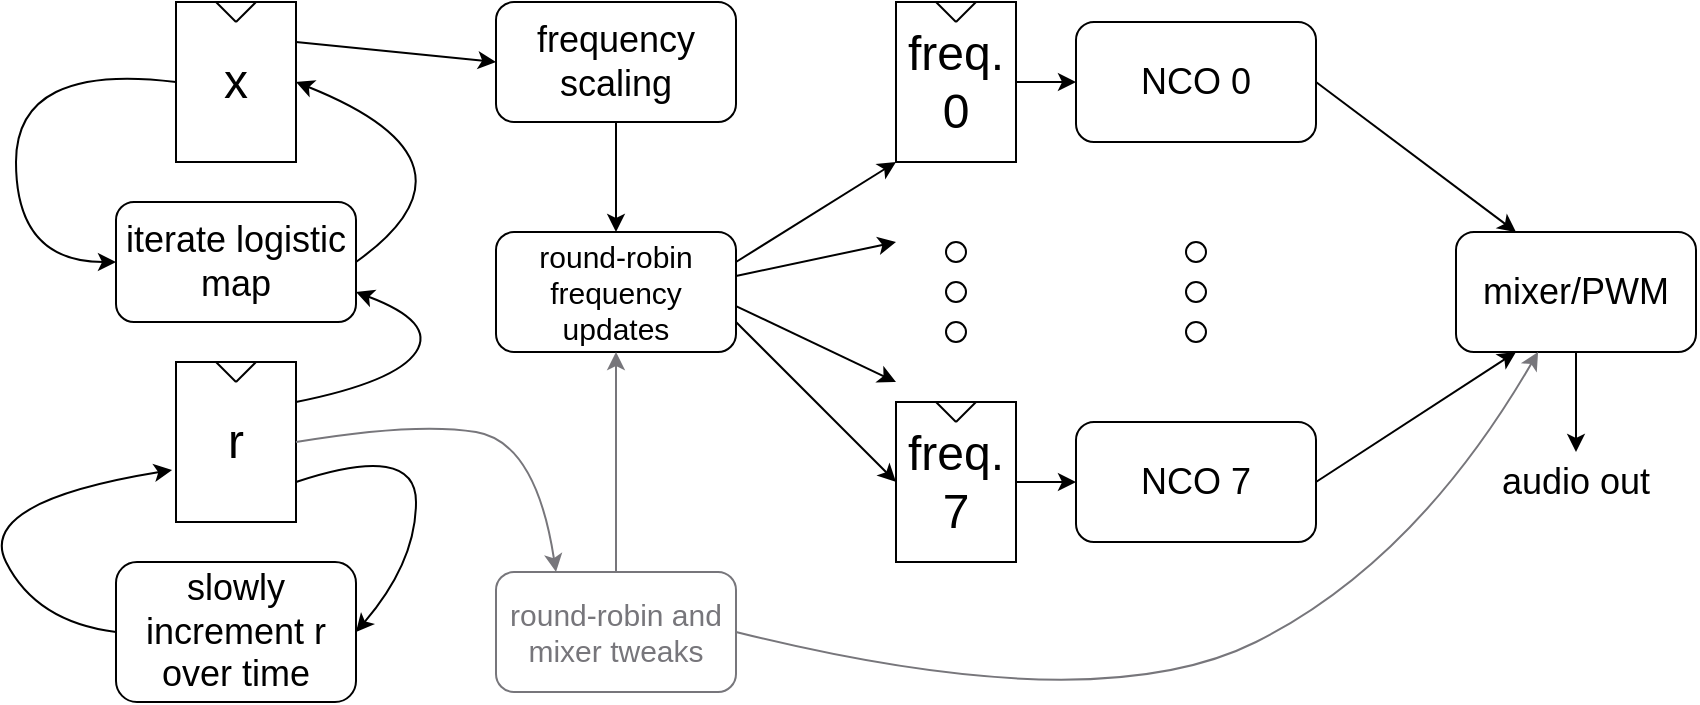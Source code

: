 <mxfile version="24.7.6" pages="2">
  <diagram name="logistic_snd" id="JSCfo-LUoTpOqFQj4H-N">
    <mxGraphModel dx="861" dy="711" grid="1" gridSize="10" guides="1" tooltips="1" connect="1" arrows="1" fold="1" page="1" pageScale="1" pageWidth="910" pageHeight="400" math="0" shadow="0">
      <root>
        <mxCell id="0" />
        <mxCell id="1" parent="0" />
        <mxCell id="KSBxS-FBJ2kIle_naOMi-13" value="" style="group" parent="1" vertex="1" connectable="0">
          <mxGeometry x="120" y="200" width="60" height="80" as="geometry" />
        </mxCell>
        <mxCell id="KSBxS-FBJ2kIle_naOMi-7" value="&lt;font style=&quot;font-size: 24px;&quot;&gt;r&lt;/font&gt;" style="rounded=0;whiteSpace=wrap;html=1;fillColor=none;" parent="KSBxS-FBJ2kIle_naOMi-13" vertex="1">
          <mxGeometry width="60" height="80" as="geometry" />
        </mxCell>
        <mxCell id="KSBxS-FBJ2kIle_naOMi-8" value="" style="endArrow=none;html=1;rounded=0;" parent="KSBxS-FBJ2kIle_naOMi-13" edge="1">
          <mxGeometry width="50" height="50" relative="1" as="geometry">
            <mxPoint x="30" y="10" as="sourcePoint" />
            <mxPoint x="40" as="targetPoint" />
          </mxGeometry>
        </mxCell>
        <mxCell id="KSBxS-FBJ2kIle_naOMi-9" value="" style="endArrow=none;html=1;rounded=0;" parent="KSBxS-FBJ2kIle_naOMi-13" edge="1">
          <mxGeometry width="50" height="50" relative="1" as="geometry">
            <mxPoint x="30" y="10" as="sourcePoint" />
            <mxPoint x="20" as="targetPoint" />
          </mxGeometry>
        </mxCell>
        <mxCell id="KSBxS-FBJ2kIle_naOMi-14" value="" style="group" parent="1" vertex="1" connectable="0">
          <mxGeometry x="120" y="20" width="60" height="80" as="geometry" />
        </mxCell>
        <mxCell id="KSBxS-FBJ2kIle_naOMi-4" value="&lt;font style=&quot;font-size: 24px;&quot;&gt;x&lt;/font&gt;" style="rounded=0;whiteSpace=wrap;html=1;fillColor=none;" parent="KSBxS-FBJ2kIle_naOMi-14" vertex="1">
          <mxGeometry width="60" height="80" as="geometry" />
        </mxCell>
        <mxCell id="KSBxS-FBJ2kIle_naOMi-5" value="" style="endArrow=none;html=1;rounded=0;" parent="KSBxS-FBJ2kIle_naOMi-14" edge="1">
          <mxGeometry width="50" height="50" relative="1" as="geometry">
            <mxPoint x="30" y="10" as="sourcePoint" />
            <mxPoint x="40" as="targetPoint" />
          </mxGeometry>
        </mxCell>
        <mxCell id="KSBxS-FBJ2kIle_naOMi-6" value="" style="endArrow=none;html=1;rounded=0;" parent="KSBxS-FBJ2kIle_naOMi-14" edge="1">
          <mxGeometry width="50" height="50" relative="1" as="geometry">
            <mxPoint x="30" y="10" as="sourcePoint" />
            <mxPoint x="20" as="targetPoint" />
          </mxGeometry>
        </mxCell>
        <mxCell id="KSBxS-FBJ2kIle_naOMi-21" value="&lt;font style=&quot;font-size: 15px;&quot;&gt;round-robin frequency updates&lt;/font&gt;" style="rounded=1;whiteSpace=wrap;html=1;fillColor=none;" parent="1" vertex="1">
          <mxGeometry x="280" y="135" width="120" height="60" as="geometry" />
        </mxCell>
        <mxCell id="KSBxS-FBJ2kIle_naOMi-22" value="&lt;font style=&quot;font-size: 18px;&quot;&gt;frequency scaling&lt;br&gt;&lt;/font&gt;" style="rounded=1;whiteSpace=wrap;html=1;fillColor=none;" parent="1" vertex="1">
          <mxGeometry x="280" y="20" width="120" height="60" as="geometry" />
        </mxCell>
        <mxCell id="KSBxS-FBJ2kIle_naOMi-23" value="&lt;font style=&quot;font-size: 18px;&quot;&gt;slowly increment r over time&lt;br&gt;&lt;/font&gt;" style="rounded=1;whiteSpace=wrap;html=1;fillColor=none;" parent="1" vertex="1">
          <mxGeometry x="90" y="300" width="120" height="70" as="geometry" />
        </mxCell>
        <mxCell id="KSBxS-FBJ2kIle_naOMi-24" value="&lt;font style=&quot;font-size: 18px;&quot;&gt;iterate logistic map&lt;br&gt;&lt;/font&gt;" style="rounded=1;whiteSpace=wrap;html=1;fillColor=none;" parent="1" vertex="1">
          <mxGeometry x="90" y="120" width="120" height="60" as="geometry" />
        </mxCell>
        <mxCell id="KSBxS-FBJ2kIle_naOMi-26" value="" style="group" parent="1" vertex="1" connectable="0">
          <mxGeometry x="480" y="220" width="60" height="80" as="geometry" />
        </mxCell>
        <mxCell id="KSBxS-FBJ2kIle_naOMi-1" value="&lt;font style=&quot;font-size: 24px;&quot;&gt;freq. 7&lt;br&gt;&lt;/font&gt;" style="rounded=0;whiteSpace=wrap;html=1;fillColor=none;" parent="KSBxS-FBJ2kIle_naOMi-26" vertex="1">
          <mxGeometry width="60" height="80" as="geometry" />
        </mxCell>
        <mxCell id="KSBxS-FBJ2kIle_naOMi-2" value="" style="endArrow=none;html=1;rounded=0;" parent="KSBxS-FBJ2kIle_naOMi-26" edge="1">
          <mxGeometry width="50" height="50" relative="1" as="geometry">
            <mxPoint x="30" y="10" as="sourcePoint" />
            <mxPoint x="40" as="targetPoint" />
          </mxGeometry>
        </mxCell>
        <mxCell id="KSBxS-FBJ2kIle_naOMi-3" value="" style="endArrow=none;html=1;rounded=0;" parent="KSBxS-FBJ2kIle_naOMi-26" edge="1">
          <mxGeometry width="50" height="50" relative="1" as="geometry">
            <mxPoint x="30" y="10" as="sourcePoint" />
            <mxPoint x="20" as="targetPoint" />
          </mxGeometry>
        </mxCell>
        <mxCell id="KSBxS-FBJ2kIle_naOMi-27" value="" style="curved=1;endArrow=classic;html=1;rounded=0;entryX=1;entryY=0.5;entryDx=0;entryDy=0;exitX=1;exitY=0.5;exitDx=0;exitDy=0;" parent="1" source="KSBxS-FBJ2kIle_naOMi-24" target="KSBxS-FBJ2kIle_naOMi-4" edge="1">
          <mxGeometry width="50" height="50" relative="1" as="geometry">
            <mxPoint x="270" y="250" as="sourcePoint" />
            <mxPoint x="320" y="200" as="targetPoint" />
            <Array as="points">
              <mxPoint x="280" y="100" />
            </Array>
          </mxGeometry>
        </mxCell>
        <mxCell id="KSBxS-FBJ2kIle_naOMi-29" value="" style="curved=1;endArrow=classic;html=1;rounded=0;exitX=0;exitY=0.5;exitDx=0;exitDy=0;entryX=0;entryY=0.5;entryDx=0;entryDy=0;" parent="1" source="KSBxS-FBJ2kIle_naOMi-4" target="KSBxS-FBJ2kIle_naOMi-24" edge="1">
          <mxGeometry width="50" height="50" relative="1" as="geometry">
            <mxPoint x="270" y="250" as="sourcePoint" />
            <mxPoint x="320" y="200" as="targetPoint" />
            <Array as="points">
              <mxPoint x="40" y="50" />
              <mxPoint x="40" y="150" />
            </Array>
          </mxGeometry>
        </mxCell>
        <mxCell id="KSBxS-FBJ2kIle_naOMi-30" value="" style="curved=1;endArrow=classic;html=1;rounded=0;exitX=1;exitY=0.25;exitDx=0;exitDy=0;entryX=1;entryY=0.75;entryDx=0;entryDy=0;" parent="1" source="KSBxS-FBJ2kIle_naOMi-7" target="KSBxS-FBJ2kIle_naOMi-24" edge="1">
          <mxGeometry width="50" height="50" relative="1" as="geometry">
            <mxPoint x="270" y="250" as="sourcePoint" />
            <mxPoint x="320" y="200" as="targetPoint" />
            <Array as="points">
              <mxPoint x="230" y="210" />
              <mxPoint x="250" y="180" />
            </Array>
          </mxGeometry>
        </mxCell>
        <mxCell id="KSBxS-FBJ2kIle_naOMi-31" value="" style="curved=1;endArrow=classic;html=1;rounded=0;exitX=1;exitY=0.75;exitDx=0;exitDy=0;entryX=1;entryY=0.5;entryDx=0;entryDy=0;" parent="1" source="KSBxS-FBJ2kIle_naOMi-7" target="KSBxS-FBJ2kIle_naOMi-23" edge="1">
          <mxGeometry width="50" height="50" relative="1" as="geometry">
            <mxPoint x="270" y="250" as="sourcePoint" />
            <mxPoint x="320" y="200" as="targetPoint" />
            <Array as="points">
              <mxPoint x="240" y="240" />
              <mxPoint x="240" y="300" />
            </Array>
          </mxGeometry>
        </mxCell>
        <mxCell id="KSBxS-FBJ2kIle_naOMi-32" value="" style="curved=1;endArrow=classic;html=1;rounded=0;exitX=0;exitY=0.5;exitDx=0;exitDy=0;entryX=-0.033;entryY=0.675;entryDx=0;entryDy=0;entryPerimeter=0;" parent="1" source="KSBxS-FBJ2kIle_naOMi-23" target="KSBxS-FBJ2kIle_naOMi-7" edge="1">
          <mxGeometry width="50" height="50" relative="1" as="geometry">
            <mxPoint x="270" y="250" as="sourcePoint" />
            <mxPoint x="320" y="200" as="targetPoint" />
            <Array as="points">
              <mxPoint x="50" y="330" />
              <mxPoint x="20" y="270" />
            </Array>
          </mxGeometry>
        </mxCell>
        <mxCell id="KSBxS-FBJ2kIle_naOMi-33" value="" style="endArrow=classic;html=1;rounded=0;exitX=1;exitY=0.25;exitDx=0;exitDy=0;entryX=0;entryY=0.5;entryDx=0;entryDy=0;" parent="1" source="KSBxS-FBJ2kIle_naOMi-4" target="KSBxS-FBJ2kIle_naOMi-22" edge="1">
          <mxGeometry width="50" height="50" relative="1" as="geometry">
            <mxPoint x="270" y="250" as="sourcePoint" />
            <mxPoint x="320" y="200" as="targetPoint" />
          </mxGeometry>
        </mxCell>
        <mxCell id="KSBxS-FBJ2kIle_naOMi-34" value="" style="group" parent="1" vertex="1" connectable="0">
          <mxGeometry x="480" y="20" width="60" height="80" as="geometry" />
        </mxCell>
        <mxCell id="KSBxS-FBJ2kIle_naOMi-35" value="&lt;font style=&quot;font-size: 24px;&quot;&gt;freq. 0&lt;br&gt;&lt;/font&gt;" style="rounded=0;whiteSpace=wrap;html=1;fillColor=none;" parent="KSBxS-FBJ2kIle_naOMi-34" vertex="1">
          <mxGeometry width="60" height="80" as="geometry" />
        </mxCell>
        <mxCell id="KSBxS-FBJ2kIle_naOMi-36" value="" style="endArrow=none;html=1;rounded=0;" parent="KSBxS-FBJ2kIle_naOMi-34" edge="1">
          <mxGeometry width="50" height="50" relative="1" as="geometry">
            <mxPoint x="30" y="10" as="sourcePoint" />
            <mxPoint x="40" as="targetPoint" />
          </mxGeometry>
        </mxCell>
        <mxCell id="KSBxS-FBJ2kIle_naOMi-37" value="" style="endArrow=none;html=1;rounded=0;" parent="KSBxS-FBJ2kIle_naOMi-34" edge="1">
          <mxGeometry width="50" height="50" relative="1" as="geometry">
            <mxPoint x="30" y="10" as="sourcePoint" />
            <mxPoint x="20" as="targetPoint" />
          </mxGeometry>
        </mxCell>
        <mxCell id="KSBxS-FBJ2kIle_naOMi-40" value="&lt;font style=&quot;font-size: 15px;&quot; color=&quot;#77767b&quot;&gt;round-robin and mixer tweaks&lt;/font&gt;" style="rounded=1;whiteSpace=wrap;html=1;fillColor=none;strokeColor=#77767b;" parent="1" vertex="1">
          <mxGeometry x="280" y="305" width="120" height="60" as="geometry" />
        </mxCell>
        <mxCell id="KSBxS-FBJ2kIle_naOMi-41" value="&lt;font style=&quot;font-size: 18px;&quot;&gt;mixer/PWM&lt;/font&gt;" style="rounded=1;whiteSpace=wrap;html=1;fillColor=none;" parent="1" vertex="1">
          <mxGeometry x="760" y="135" width="120" height="60" as="geometry" />
        </mxCell>
        <mxCell id="KSBxS-FBJ2kIle_naOMi-42" value="&lt;font style=&quot;font-size: 18px;&quot;&gt;NCO 7&lt;br&gt;&lt;/font&gt;" style="rounded=1;whiteSpace=wrap;html=1;fillColor=none;" parent="1" vertex="1">
          <mxGeometry x="570" y="230" width="120" height="60" as="geometry" />
        </mxCell>
        <mxCell id="KSBxS-FBJ2kIle_naOMi-43" value="&lt;font style=&quot;font-size: 18px;&quot;&gt;NCO 0&lt;br&gt;&lt;/font&gt;" style="rounded=1;whiteSpace=wrap;html=1;fillColor=none;" parent="1" vertex="1">
          <mxGeometry x="570" y="30" width="120" height="60" as="geometry" />
        </mxCell>
        <mxCell id="KSBxS-FBJ2kIle_naOMi-44" value="" style="endArrow=classic;html=1;rounded=0;exitX=0.5;exitY=1;exitDx=0;exitDy=0;entryX=0.5;entryY=0;entryDx=0;entryDy=0;" parent="1" source="KSBxS-FBJ2kIle_naOMi-22" target="KSBxS-FBJ2kIle_naOMi-21" edge="1">
          <mxGeometry width="50" height="50" relative="1" as="geometry">
            <mxPoint x="270" y="250" as="sourcePoint" />
            <mxPoint x="320" y="200" as="targetPoint" />
          </mxGeometry>
        </mxCell>
        <mxCell id="KSBxS-FBJ2kIle_naOMi-78" value="" style="group" parent="1" vertex="1" connectable="0">
          <mxGeometry x="505" y="140" width="10" height="50" as="geometry" />
        </mxCell>
        <mxCell id="KSBxS-FBJ2kIle_naOMi-73" value="" style="ellipse;whiteSpace=wrap;html=1;aspect=fixed;fillColor=none;" parent="KSBxS-FBJ2kIle_naOMi-78" vertex="1">
          <mxGeometry y="20" width="10" height="10" as="geometry" />
        </mxCell>
        <mxCell id="KSBxS-FBJ2kIle_naOMi-74" value="" style="ellipse;whiteSpace=wrap;html=1;aspect=fixed;fillColor=none;" parent="KSBxS-FBJ2kIle_naOMi-78" vertex="1">
          <mxGeometry y="40" width="10" height="10" as="geometry" />
        </mxCell>
        <mxCell id="KSBxS-FBJ2kIle_naOMi-75" value="" style="ellipse;whiteSpace=wrap;html=1;aspect=fixed;fillColor=none;" parent="KSBxS-FBJ2kIle_naOMi-78" vertex="1">
          <mxGeometry width="10" height="10" as="geometry" />
        </mxCell>
        <mxCell id="KSBxS-FBJ2kIle_naOMi-79" value="" style="endArrow=classic;html=1;rounded=0;exitX=1;exitY=0.25;exitDx=0;exitDy=0;entryX=0;entryY=1;entryDx=0;entryDy=0;" parent="1" source="KSBxS-FBJ2kIle_naOMi-21" target="KSBxS-FBJ2kIle_naOMi-35" edge="1">
          <mxGeometry width="50" height="50" relative="1" as="geometry">
            <mxPoint x="470" y="250" as="sourcePoint" />
            <mxPoint x="520" y="200" as="targetPoint" />
          </mxGeometry>
        </mxCell>
        <mxCell id="KSBxS-FBJ2kIle_naOMi-80" value="" style="endArrow=classic;html=1;rounded=0;exitX=1;exitY=0.75;exitDx=0;exitDy=0;entryX=0;entryY=0.5;entryDx=0;entryDy=0;" parent="1" source="KSBxS-FBJ2kIle_naOMi-21" target="KSBxS-FBJ2kIle_naOMi-1" edge="1">
          <mxGeometry width="50" height="50" relative="1" as="geometry">
            <mxPoint x="470" y="250" as="sourcePoint" />
            <mxPoint x="520" y="200" as="targetPoint" />
          </mxGeometry>
        </mxCell>
        <mxCell id="KSBxS-FBJ2kIle_naOMi-81" value="" style="endArrow=classic;html=1;rounded=0;exitX=1;exitY=0.367;exitDx=0;exitDy=0;exitPerimeter=0;" parent="1" source="KSBxS-FBJ2kIle_naOMi-21" edge="1">
          <mxGeometry width="50" height="50" relative="1" as="geometry">
            <mxPoint x="470" y="250" as="sourcePoint" />
            <mxPoint x="480" y="140" as="targetPoint" />
          </mxGeometry>
        </mxCell>
        <mxCell id="KSBxS-FBJ2kIle_naOMi-82" value="" style="endArrow=classic;html=1;rounded=0;exitX=1;exitY=0.617;exitDx=0;exitDy=0;exitPerimeter=0;" parent="1" source="KSBxS-FBJ2kIle_naOMi-21" edge="1">
          <mxGeometry width="50" height="50" relative="1" as="geometry">
            <mxPoint x="470" y="250" as="sourcePoint" />
            <mxPoint x="480" y="210" as="targetPoint" />
          </mxGeometry>
        </mxCell>
        <mxCell id="KSBxS-FBJ2kIle_naOMi-83" value="" style="group" parent="1" vertex="1" connectable="0">
          <mxGeometry x="625" y="140" width="10" height="50" as="geometry" />
        </mxCell>
        <mxCell id="KSBxS-FBJ2kIle_naOMi-84" value="" style="ellipse;whiteSpace=wrap;html=1;aspect=fixed;fillColor=none;" parent="KSBxS-FBJ2kIle_naOMi-83" vertex="1">
          <mxGeometry y="20" width="10" height="10" as="geometry" />
        </mxCell>
        <mxCell id="KSBxS-FBJ2kIle_naOMi-85" value="" style="ellipse;whiteSpace=wrap;html=1;aspect=fixed;fillColor=none;" parent="KSBxS-FBJ2kIle_naOMi-83" vertex="1">
          <mxGeometry y="40" width="10" height="10" as="geometry" />
        </mxCell>
        <mxCell id="KSBxS-FBJ2kIle_naOMi-86" value="" style="ellipse;whiteSpace=wrap;html=1;aspect=fixed;fillColor=none;" parent="KSBxS-FBJ2kIle_naOMi-83" vertex="1">
          <mxGeometry width="10" height="10" as="geometry" />
        </mxCell>
        <mxCell id="KSBxS-FBJ2kIle_naOMi-87" value="" style="endArrow=classic;html=1;rounded=0;exitX=1;exitY=0.5;exitDx=0;exitDy=0;entryX=0;entryY=0.5;entryDx=0;entryDy=0;" parent="1" source="KSBxS-FBJ2kIle_naOMi-35" target="KSBxS-FBJ2kIle_naOMi-43" edge="1">
          <mxGeometry width="50" height="50" relative="1" as="geometry">
            <mxPoint x="400" y="290" as="sourcePoint" />
            <mxPoint x="450" y="240" as="targetPoint" />
          </mxGeometry>
        </mxCell>
        <mxCell id="KSBxS-FBJ2kIle_naOMi-88" value="" style="endArrow=classic;html=1;rounded=0;exitX=1;exitY=0.5;exitDx=0;exitDy=0;entryX=0;entryY=0.5;entryDx=0;entryDy=0;" parent="1" source="KSBxS-FBJ2kIle_naOMi-1" target="KSBxS-FBJ2kIle_naOMi-42" edge="1">
          <mxGeometry width="50" height="50" relative="1" as="geometry">
            <mxPoint x="400" y="290" as="sourcePoint" />
            <mxPoint x="450" y="240" as="targetPoint" />
          </mxGeometry>
        </mxCell>
        <mxCell id="KSBxS-FBJ2kIle_naOMi-89" value="" style="endArrow=classic;html=1;rounded=0;exitX=0.5;exitY=1;exitDx=0;exitDy=0;entryX=0.5;entryY=0;entryDx=0;entryDy=0;" parent="1" source="KSBxS-FBJ2kIle_naOMi-41" target="KSBxS-FBJ2kIle_naOMi-90" edge="1">
          <mxGeometry width="50" height="50" relative="1" as="geometry">
            <mxPoint x="490" y="290" as="sourcePoint" />
            <mxPoint x="760" y="20" as="targetPoint" />
          </mxGeometry>
        </mxCell>
        <mxCell id="KSBxS-FBJ2kIle_naOMi-90" value="&lt;font style=&quot;font-size: 18px;&quot;&gt;audio out&lt;br&gt;&lt;/font&gt;" style="text;html=1;align=center;verticalAlign=middle;whiteSpace=wrap;rounded=0;" parent="1" vertex="1">
          <mxGeometry x="770" y="245" width="100" height="30" as="geometry" />
        </mxCell>
        <mxCell id="KSBxS-FBJ2kIle_naOMi-91" value="" style="endArrow=classic;html=1;rounded=0;exitX=1;exitY=0.5;exitDx=0;exitDy=0;entryX=0.25;entryY=0;entryDx=0;entryDy=0;" parent="1" source="KSBxS-FBJ2kIle_naOMi-43" target="KSBxS-FBJ2kIle_naOMi-41" edge="1">
          <mxGeometry width="50" height="50" relative="1" as="geometry">
            <mxPoint x="490" y="290" as="sourcePoint" />
            <mxPoint x="540" y="240" as="targetPoint" />
          </mxGeometry>
        </mxCell>
        <mxCell id="KSBxS-FBJ2kIle_naOMi-92" value="" style="endArrow=classic;html=1;rounded=0;exitX=1;exitY=0.5;exitDx=0;exitDy=0;entryX=0.25;entryY=1;entryDx=0;entryDy=0;" parent="1" source="KSBxS-FBJ2kIle_naOMi-42" target="KSBxS-FBJ2kIle_naOMi-41" edge="1">
          <mxGeometry width="50" height="50" relative="1" as="geometry">
            <mxPoint x="490" y="290" as="sourcePoint" />
            <mxPoint x="540" y="240" as="targetPoint" />
          </mxGeometry>
        </mxCell>
        <mxCell id="KSBxS-FBJ2kIle_naOMi-94" value="" style="endArrow=classic;html=1;rounded=0;strokeColor=#77767b;exitX=0.5;exitY=0;exitDx=0;exitDy=0;entryX=0.5;entryY=1;entryDx=0;entryDy=0;" parent="1" source="KSBxS-FBJ2kIle_naOMi-40" target="KSBxS-FBJ2kIle_naOMi-21" edge="1">
          <mxGeometry width="50" height="50" relative="1" as="geometry">
            <mxPoint x="515" y="425" as="sourcePoint" />
            <mxPoint x="565" y="375" as="targetPoint" />
          </mxGeometry>
        </mxCell>
        <mxCell id="KSBxS-FBJ2kIle_naOMi-95" value="" style="curved=1;endArrow=classic;html=1;rounded=0;strokeColor=#77767b;exitX=1;exitY=0.5;exitDx=0;exitDy=0;entryX=0.25;entryY=0;entryDx=0;entryDy=0;" parent="1" source="KSBxS-FBJ2kIle_naOMi-7" target="KSBxS-FBJ2kIle_naOMi-40" edge="1">
          <mxGeometry width="50" height="50" relative="1" as="geometry">
            <mxPoint x="490" y="391" as="sourcePoint" />
            <mxPoint x="540" y="341" as="targetPoint" />
            <Array as="points">
              <mxPoint x="240" y="230" />
              <mxPoint x="300" y="240" />
            </Array>
          </mxGeometry>
        </mxCell>
        <mxCell id="KSBxS-FBJ2kIle_naOMi-96" value="" style="curved=1;endArrow=classic;html=1;rounded=0;strokeColor=#77767b;exitX=1;exitY=0.5;exitDx=0;exitDy=0;entryX=0.342;entryY=1;entryDx=0;entryDy=0;entryPerimeter=0;" parent="1" source="KSBxS-FBJ2kIle_naOMi-40" target="KSBxS-FBJ2kIle_naOMi-41" edge="1">
          <mxGeometry width="50" height="50" relative="1" as="geometry">
            <mxPoint x="710" y="440" as="sourcePoint" />
            <mxPoint x="760" y="390" as="targetPoint" />
            <Array as="points">
              <mxPoint x="580" y="380" />
              <mxPoint x="740" y="300" />
            </Array>
          </mxGeometry>
        </mxCell>
      </root>
    </mxGraphModel>
  </diagram>
  <diagram name="munching squares" id="FSYZVWb4I5WaymUbvVpj">
    <mxGraphModel dx="861" dy="711" grid="1" gridSize="10" guides="1" tooltips="1" connect="1" arrows="1" fold="1" page="1" pageScale="1" pageWidth="1260" pageHeight="370" math="0" shadow="0">
      <root>
        <mxCell id="9DFbFG8TX5uSBaYMTuKA-0" />
        <mxCell id="9DFbFG8TX5uSBaYMTuKA-1" parent="9DFbFG8TX5uSBaYMTuKA-0" />
        <mxCell id="9DFbFG8TX5uSBaYMTuKA-30" value="&lt;font style=&quot;font-size: 18px;&quot;&gt;color index for lag 0&lt;br&gt;&lt;/font&gt;" style="rounded=1;whiteSpace=wrap;html=1;fillColor=none;" parent="9DFbFG8TX5uSBaYMTuKA-1" vertex="1">
          <mxGeometry x="509" y="10" width="95" height="50" as="geometry" />
        </mxCell>
        <mxCell id="9DFbFG8TX5uSBaYMTuKA-31" value="&lt;font style=&quot;font-size: 18px;&quot;&gt;−0&lt;/font&gt;" style="rounded=1;whiteSpace=wrap;html=1;fillColor=none;" parent="9DFbFG8TX5uSBaYMTuKA-1" vertex="1">
          <mxGeometry x="170" y="10" width="60" height="60" as="geometry" />
        </mxCell>
        <mxCell id="9DFbFG8TX5uSBaYMTuKA-65" value="" style="group" parent="9DFbFG8TX5uSBaYMTuKA-1" vertex="1" connectable="0">
          <mxGeometry x="551.5" y="143" width="10" height="50" as="geometry" />
        </mxCell>
        <mxCell id="9DFbFG8TX5uSBaYMTuKA-66" value="" style="ellipse;whiteSpace=wrap;html=1;aspect=fixed;fillColor=none;" parent="9DFbFG8TX5uSBaYMTuKA-65" vertex="1">
          <mxGeometry y="20" width="10" height="10" as="geometry" />
        </mxCell>
        <mxCell id="9DFbFG8TX5uSBaYMTuKA-67" value="" style="ellipse;whiteSpace=wrap;html=1;aspect=fixed;fillColor=none;" parent="9DFbFG8TX5uSBaYMTuKA-65" vertex="1">
          <mxGeometry y="40" width="10" height="10" as="geometry" />
        </mxCell>
        <mxCell id="9DFbFG8TX5uSBaYMTuKA-68" value="" style="ellipse;whiteSpace=wrap;html=1;aspect=fixed;fillColor=default;" parent="9DFbFG8TX5uSBaYMTuKA-65" vertex="1">
          <mxGeometry width="10" height="10" as="geometry" />
        </mxCell>
        <mxCell id="aZFD48vA2yIswFnuNZRW-20" value="" style="group" parent="9DFbFG8TX5uSBaYMTuKA-1" vertex="1" connectable="0">
          <mxGeometry x="10" y="100" width="60" height="80" as="geometry" />
        </mxCell>
        <mxCell id="aZFD48vA2yIswFnuNZRW-21" value="&lt;font style=&quot;font-size: 16px;&quot;&gt;9-bit frame counter&lt;br&gt;&lt;/font&gt;" style="rounded=0;whiteSpace=wrap;html=1;fillColor=none;" parent="aZFD48vA2yIswFnuNZRW-20" vertex="1">
          <mxGeometry width="60" height="80" as="geometry" />
        </mxCell>
        <mxCell id="aZFD48vA2yIswFnuNZRW-22" value="" style="endArrow=none;html=1;rounded=0;" parent="aZFD48vA2yIswFnuNZRW-20" edge="1">
          <mxGeometry width="50" height="50" relative="1" as="geometry">
            <mxPoint x="30" y="10" as="sourcePoint" />
            <mxPoint x="40" as="targetPoint" />
          </mxGeometry>
        </mxCell>
        <mxCell id="aZFD48vA2yIswFnuNZRW-23" value="" style="endArrow=none;html=1;rounded=0;" parent="aZFD48vA2yIswFnuNZRW-20" edge="1">
          <mxGeometry width="50" height="50" relative="1" as="geometry">
            <mxPoint x="30" y="10" as="sourcePoint" />
            <mxPoint x="20" as="targetPoint" />
          </mxGeometry>
        </mxCell>
        <mxCell id="7M_Q38QbQxJL7odkyX7O-1" value="" style="shape=xor;whiteSpace=wrap;html=1;fillColor=none;strokeColor=#000000;direction=north;rotation=90;" parent="9DFbFG8TX5uSBaYMTuKA-1" vertex="1">
          <mxGeometry x="740" y="122" width="120" height="80" as="geometry" />
        </mxCell>
        <mxCell id="DK-BshNHC_iG3awBFLn6-0" value="" style="shape=or;whiteSpace=wrap;html=1;direction=north;fillColor=none;strokeColor=#000000;rotation=90;" parent="9DFbFG8TX5uSBaYMTuKA-1" vertex="1">
          <mxGeometry x="630" y="35" width="60" height="67.5" as="geometry" />
        </mxCell>
        <mxCell id="DK-BshNHC_iG3awBFLn6-2" value="VSync" style="text;html=1;align=center;verticalAlign=middle;whiteSpace=wrap;rounded=0;fontSize=18;" parent="9DFbFG8TX5uSBaYMTuKA-1" vertex="1">
          <mxGeometry x="10" y="40" width="60" height="30" as="geometry" />
        </mxCell>
        <mxCell id="DK-BshNHC_iG3awBFLn6-3" value="X coordinate" style="text;html=1;align=center;verticalAlign=middle;whiteSpace=wrap;rounded=0;fontSize=18;" parent="9DFbFG8TX5uSBaYMTuKA-1" vertex="1">
          <mxGeometry x="350" y="330" width="120" height="30" as="geometry" />
        </mxCell>
        <mxCell id="DK-BshNHC_iG3awBFLn6-4" value="" style="endArrow=classic;html=1;rounded=0;exitX=0.5;exitY=1;exitDx=0;exitDy=0;entryX=0.5;entryY=0;entryDx=0;entryDy=0;" parent="9DFbFG8TX5uSBaYMTuKA-1" source="DK-BshNHC_iG3awBFLn6-2" target="aZFD48vA2yIswFnuNZRW-21" edge="1">
          <mxGeometry width="50" height="50" relative="1" as="geometry">
            <mxPoint x="220" y="410" as="sourcePoint" />
            <mxPoint x="270" y="360" as="targetPoint" />
          </mxGeometry>
        </mxCell>
        <mxCell id="DK-BshNHC_iG3awBFLn6-5" value="&lt;div&gt;{R, G, B}&lt;/div&gt;&lt;div&gt;components&lt;/div&gt;" style="text;html=1;align=center;verticalAlign=middle;whiteSpace=wrap;rounded=0;fontSize=18;" parent="9DFbFG8TX5uSBaYMTuKA-1" vertex="1">
          <mxGeometry x="1150" y="179.5" width="110" height="50" as="geometry" />
        </mxCell>
        <mxCell id="DK-BshNHC_iG3awBFLn6-6" value="&lt;div&gt;Y coordinate&lt;/div&gt;" style="text;html=1;align=center;verticalAlign=middle;whiteSpace=wrap;rounded=0;fontSize=18;" parent="9DFbFG8TX5uSBaYMTuKA-1" vertex="1">
          <mxGeometry x="200" y="330" width="120" height="30" as="geometry" />
        </mxCell>
        <mxCell id="zam5Z8ljLihx1HflZ7UX-0" value="&lt;font style=&quot;font-size: 16px;&quot;&gt;convert 3-bit index into 6-bit color&lt;br&gt;&lt;/font&gt;" style="rounded=1;whiteSpace=wrap;html=1;fillColor=none;" parent="9DFbFG8TX5uSBaYMTuKA-1" vertex="1">
          <mxGeometry x="880" y="132" width="120" height="60" as="geometry" />
        </mxCell>
        <mxCell id="zam5Z8ljLihx1HflZ7UX-1" value="&lt;font style=&quot;font-size: 15px;&quot;&gt;is within addressable region?&lt;br&gt;&lt;/font&gt;" style="rounded=1;whiteSpace=wrap;html=1;fillColor=none;" parent="9DFbFG8TX5uSBaYMTuKA-1" vertex="1">
          <mxGeometry x="880" y="212" width="120" height="60" as="geometry" />
        </mxCell>
        <mxCell id="zam5Z8ljLihx1HflZ7UX-2" value="" style="endArrow=classic;html=1;rounded=0;exitX=1;exitY=0.5;exitDx=0;exitDy=0;exitPerimeter=0;entryX=0;entryY=0.5;entryDx=0;entryDy=0;" parent="9DFbFG8TX5uSBaYMTuKA-1" source="7M_Q38QbQxJL7odkyX7O-1" target="zam5Z8ljLihx1HflZ7UX-0" edge="1">
          <mxGeometry width="50" height="50" relative="1" as="geometry">
            <mxPoint x="900" y="442" as="sourcePoint" />
            <mxPoint x="950" y="392" as="targetPoint" />
          </mxGeometry>
        </mxCell>
        <mxCell id="zam5Z8ljLihx1HflZ7UX-3" value="" style="shape=or;whiteSpace=wrap;html=1;direction=north;fillColor=none;strokeColor=#000000;rotation=90;" parent="9DFbFG8TX5uSBaYMTuKA-1" vertex="1">
          <mxGeometry x="1044.75" y="167.25" width="65" height="74.5" as="geometry" />
        </mxCell>
        <mxCell id="zam5Z8ljLihx1HflZ7UX-4" value="" style="endArrow=classic;html=1;rounded=0;exitX=1;exitY=0.5;exitDx=0;exitDy=0;entryX=0;entryY=0.25;entryDx=0;entryDy=0;entryPerimeter=0;" parent="9DFbFG8TX5uSBaYMTuKA-1" source="zam5Z8ljLihx1HflZ7UX-0" target="zam5Z8ljLihx1HflZ7UX-3" edge="1">
          <mxGeometry width="50" height="50" relative="1" as="geometry">
            <mxPoint x="900" y="442" as="sourcePoint" />
            <mxPoint x="950" y="392" as="targetPoint" />
          </mxGeometry>
        </mxCell>
        <mxCell id="zam5Z8ljLihx1HflZ7UX-5" value="" style="endArrow=classic;html=1;rounded=0;exitX=1;exitY=0.5;exitDx=0;exitDy=0;entryX=0;entryY=0.75;entryDx=0;entryDy=0;entryPerimeter=0;" parent="9DFbFG8TX5uSBaYMTuKA-1" source="zam5Z8ljLihx1HflZ7UX-1" target="zam5Z8ljLihx1HflZ7UX-3" edge="1">
          <mxGeometry width="50" height="50" relative="1" as="geometry">
            <mxPoint x="950" y="442" as="sourcePoint" />
            <mxPoint x="1000" y="392" as="targetPoint" />
          </mxGeometry>
        </mxCell>
        <mxCell id="zam5Z8ljLihx1HflZ7UX-6" value="" style="endArrow=classic;html=1;rounded=0;exitX=1;exitY=0.5;exitDx=0;exitDy=0;exitPerimeter=0;entryX=0;entryY=0.5;entryDx=0;entryDy=0;" parent="9DFbFG8TX5uSBaYMTuKA-1" source="zam5Z8ljLihx1HflZ7UX-3" target="DK-BshNHC_iG3awBFLn6-5" edge="1">
          <mxGeometry width="50" height="50" relative="1" as="geometry">
            <mxPoint x="950" y="442" as="sourcePoint" />
            <mxPoint x="1000" y="392" as="targetPoint" />
          </mxGeometry>
        </mxCell>
        <mxCell id="zam5Z8ljLihx1HflZ7UX-7" value="&lt;font style=&quot;font-size: 18px;&quot;&gt;−1&lt;/font&gt;" style="rounded=1;whiteSpace=wrap;html=1;fillColor=none;" parent="9DFbFG8TX5uSBaYMTuKA-1" vertex="1">
          <mxGeometry x="170" y="80" width="60" height="60" as="geometry" />
        </mxCell>
        <mxCell id="zam5Z8ljLihx1HflZ7UX-8" value="&lt;font style=&quot;font-size: 18px;&quot;&gt;−14&lt;/font&gt;" style="rounded=1;whiteSpace=wrap;html=1;fillColor=none;" parent="9DFbFG8TX5uSBaYMTuKA-1" vertex="1">
          <mxGeometry x="170" y="210" width="60" height="60" as="geometry" />
        </mxCell>
        <mxCell id="zam5Z8ljLihx1HflZ7UX-15" value="" style="group" parent="9DFbFG8TX5uSBaYMTuKA-1" vertex="1" connectable="0">
          <mxGeometry x="195" y="150" width="10" height="50" as="geometry" />
        </mxCell>
        <mxCell id="zam5Z8ljLihx1HflZ7UX-16" value="" style="ellipse;whiteSpace=wrap;html=1;aspect=fixed;fillColor=none;" parent="zam5Z8ljLihx1HflZ7UX-15" vertex="1">
          <mxGeometry y="20" width="10" height="10" as="geometry" />
        </mxCell>
        <mxCell id="zam5Z8ljLihx1HflZ7UX-17" value="" style="ellipse;whiteSpace=wrap;html=1;aspect=fixed;fillColor=none;" parent="zam5Z8ljLihx1HflZ7UX-15" vertex="1">
          <mxGeometry y="40" width="10" height="10" as="geometry" />
        </mxCell>
        <mxCell id="zam5Z8ljLihx1HflZ7UX-18" value="" style="ellipse;whiteSpace=wrap;html=1;aspect=fixed;fillColor=none;" parent="zam5Z8ljLihx1HflZ7UX-15" vertex="1">
          <mxGeometry width="10" height="10" as="geometry" />
        </mxCell>
        <mxCell id="zam5Z8ljLihx1HflZ7UX-19" value="" style="group" parent="9DFbFG8TX5uSBaYMTuKA-1" vertex="1" connectable="0">
          <mxGeometry x="460" y="172" width="10" height="50" as="geometry" />
        </mxCell>
        <mxCell id="zam5Z8ljLihx1HflZ7UX-20" value="" style="ellipse;whiteSpace=wrap;html=1;aspect=fixed;fillColor=none;" parent="zam5Z8ljLihx1HflZ7UX-19" vertex="1">
          <mxGeometry y="20" width="10" height="10" as="geometry" />
        </mxCell>
        <mxCell id="zam5Z8ljLihx1HflZ7UX-21" value="" style="ellipse;whiteSpace=wrap;html=1;aspect=fixed;fillColor=none;" parent="zam5Z8ljLihx1HflZ7UX-19" vertex="1">
          <mxGeometry y="40" width="10" height="10" as="geometry" />
        </mxCell>
        <mxCell id="zam5Z8ljLihx1HflZ7UX-22" value="" style="ellipse;whiteSpace=wrap;html=1;aspect=fixed;fillColor=none;" parent="zam5Z8ljLihx1HflZ7UX-19" vertex="1">
          <mxGeometry width="10" height="10" as="geometry" />
        </mxCell>
        <mxCell id="zam5Z8ljLihx1HflZ7UX-23" value="" style="endArrow=classic;html=1;rounded=0;exitX=1;exitY=0.25;exitDx=0;exitDy=0;entryX=0;entryY=0.5;entryDx=0;entryDy=0;" parent="9DFbFG8TX5uSBaYMTuKA-1" source="aZFD48vA2yIswFnuNZRW-21" target="9DFbFG8TX5uSBaYMTuKA-31" edge="1">
          <mxGeometry width="50" height="50" relative="1" as="geometry">
            <mxPoint x="-61" y="265" as="sourcePoint" />
            <mxPoint x="-11" y="215" as="targetPoint" />
          </mxGeometry>
        </mxCell>
        <mxCell id="zam5Z8ljLihx1HflZ7UX-24" value="" style="endArrow=classic;html=1;rounded=0;exitX=1;exitY=0.5;exitDx=0;exitDy=0;entryX=0;entryY=0.5;entryDx=0;entryDy=0;" parent="9DFbFG8TX5uSBaYMTuKA-1" source="aZFD48vA2yIswFnuNZRW-21" target="zam5Z8ljLihx1HflZ7UX-7" edge="1">
          <mxGeometry width="50" height="50" relative="1" as="geometry">
            <mxPoint x="-51" y="275" as="sourcePoint" />
            <mxPoint x="-1" y="225" as="targetPoint" />
          </mxGeometry>
        </mxCell>
        <mxCell id="zam5Z8ljLihx1HflZ7UX-25" value="" style="endArrow=classic;html=1;rounded=0;exitX=1;exitY=0.75;exitDx=0;exitDy=0;entryX=0;entryY=0.5;entryDx=0;entryDy=0;" parent="9DFbFG8TX5uSBaYMTuKA-1" source="aZFD48vA2yIswFnuNZRW-21" target="zam5Z8ljLihx1HflZ7UX-8" edge="1">
          <mxGeometry width="50" height="50" relative="1" as="geometry">
            <mxPoint x="-41" y="285" as="sourcePoint" />
            <mxPoint x="9" y="235" as="targetPoint" />
          </mxGeometry>
        </mxCell>
        <mxCell id="zam5Z8ljLihx1HflZ7UX-38" value="" style="endArrow=classic;html=1;rounded=0;exitX=1;exitY=0.5;exitDx=0;exitDy=0;entryX=0;entryY=0.25;entryDx=0;entryDy=0;entryPerimeter=0;" parent="9DFbFG8TX5uSBaYMTuKA-1" source="zam5Z8ljLihx1HflZ7UX-8" target="ExUv6TTiYO8MmKAdNXNh-2" edge="1">
          <mxGeometry width="50" height="50" relative="1" as="geometry">
            <mxPoint x="-30" y="290" as="sourcePoint" />
            <mxPoint x="240" y="190" as="targetPoint" />
          </mxGeometry>
        </mxCell>
        <mxCell id="zam5Z8ljLihx1HflZ7UX-40" value="" style="endArrow=classic;html=1;rounded=0;exitX=1;exitY=0.5;exitDx=0;exitDy=0;entryX=0;entryY=0.25;entryDx=0;entryDy=0;entryPerimeter=0;" parent="9DFbFG8TX5uSBaYMTuKA-1" source="9DFbFG8TX5uSBaYMTuKA-31" target="ExUv6TTiYO8MmKAdNXNh-0" edge="1">
          <mxGeometry width="50" height="50" relative="1" as="geometry">
            <mxPoint x="-20" y="300" as="sourcePoint" />
            <mxPoint x="260" y="10" as="targetPoint" />
          </mxGeometry>
        </mxCell>
        <mxCell id="zam5Z8ljLihx1HflZ7UX-41" value="" style="endArrow=classic;html=1;rounded=0;exitX=1;exitY=0.5;exitDx=0;exitDy=0;entryX=0;entryY=0.25;entryDx=0;entryDy=0;entryPerimeter=0;" parent="9DFbFG8TX5uSBaYMTuKA-1" source="zam5Z8ljLihx1HflZ7UX-7" target="ExUv6TTiYO8MmKAdNXNh-1" edge="1">
          <mxGeometry width="50" height="50" relative="1" as="geometry">
            <mxPoint x="-10" y="310" as="sourcePoint" />
            <mxPoint x="240" y="80" as="targetPoint" />
          </mxGeometry>
        </mxCell>
        <mxCell id="zam5Z8ljLihx1HflZ7UX-42" value="" style="endArrow=classic;html=1;rounded=0;exitX=0.5;exitY=0;exitDx=0;exitDy=0;entryX=0;entryY=0.75;entryDx=0;entryDy=0;entryPerimeter=0;" parent="9DFbFG8TX5uSBaYMTuKA-1" source="DK-BshNHC_iG3awBFLn6-6" target="ExUv6TTiYO8MmKAdNXNh-0" edge="1">
          <mxGeometry width="50" height="50" relative="1" as="geometry">
            <mxPoint x="170" y="360" as="sourcePoint" />
            <mxPoint x="240" y="50" as="targetPoint" />
            <Array as="points">
              <mxPoint x="260" y="75" />
            </Array>
          </mxGeometry>
        </mxCell>
        <mxCell id="zam5Z8ljLihx1HflZ7UX-43" value="" style="endArrow=classic;html=1;rounded=0;entryX=0;entryY=0.75;entryDx=0;entryDy=0;entryPerimeter=0;" parent="9DFbFG8TX5uSBaYMTuKA-1" target="ExUv6TTiYO8MmKAdNXNh-1" edge="1">
          <mxGeometry width="50" height="50" relative="1" as="geometry">
            <mxPoint x="260" y="145" as="sourcePoint" />
            <mxPoint x="270" y="180" as="targetPoint" />
          </mxGeometry>
        </mxCell>
        <mxCell id="zam5Z8ljLihx1HflZ7UX-44" value="" style="endArrow=classic;html=1;rounded=0;entryX=0;entryY=0.75;entryDx=0;entryDy=0;entryPerimeter=0;" parent="9DFbFG8TX5uSBaYMTuKA-1" target="ExUv6TTiYO8MmKAdNXNh-2" edge="1">
          <mxGeometry width="50" height="50" relative="1" as="geometry">
            <mxPoint x="260" y="275" as="sourcePoint" />
            <mxPoint x="130" y="330" as="targetPoint" />
          </mxGeometry>
        </mxCell>
        <mxCell id="zam5Z8ljLihx1HflZ7UX-50" value="&lt;font style=&quot;font-size: 18px;&quot;&gt;==&lt;br&gt;&lt;/font&gt;" style="rounded=1;whiteSpace=wrap;html=1;fillColor=none;" parent="9DFbFG8TX5uSBaYMTuKA-1" vertex="1">
          <mxGeometry x="440" y="235" width="50" height="50" as="geometry" />
        </mxCell>
        <mxCell id="zam5Z8ljLihx1HflZ7UX-51" value="&lt;font style=&quot;font-size: 18px;&quot;&gt;==&lt;br&gt;&lt;/font&gt;" style="rounded=1;whiteSpace=wrap;html=1;fillColor=none;" parent="9DFbFG8TX5uSBaYMTuKA-1" vertex="1">
          <mxGeometry x="440" y="105" width="50" height="50" as="geometry" />
        </mxCell>
        <mxCell id="zam5Z8ljLihx1HflZ7UX-52" value="&lt;font style=&quot;font-size: 18px;&quot;&gt;==&lt;br&gt;&lt;/font&gt;" style="rounded=1;whiteSpace=wrap;html=1;fillColor=none;" parent="9DFbFG8TX5uSBaYMTuKA-1" vertex="1">
          <mxGeometry x="440" y="35" width="50" height="50" as="geometry" />
        </mxCell>
        <mxCell id="zam5Z8ljLihx1HflZ7UX-53" value="" style="endArrow=classic;html=1;rounded=0;exitX=1;exitY=0.5;exitDx=0;exitDy=0;entryX=0;entryY=0.5;entryDx=0;entryDy=0;" parent="9DFbFG8TX5uSBaYMTuKA-1" target="zam5Z8ljLihx1HflZ7UX-51" edge="1">
          <mxGeometry width="50" height="50" relative="1" as="geometry">
            <mxPoint x="370" y="130" as="sourcePoint" />
            <mxPoint x="660" y="270" as="targetPoint" />
          </mxGeometry>
        </mxCell>
        <mxCell id="zam5Z8ljLihx1HflZ7UX-54" value="" style="endArrow=classic;html=1;rounded=0;exitX=1;exitY=0.5;exitDx=0;exitDy=0;entryX=0;entryY=0.5;entryDx=0;entryDy=0;" parent="9DFbFG8TX5uSBaYMTuKA-1" target="zam5Z8ljLihx1HflZ7UX-50" edge="1">
          <mxGeometry width="50" height="50" relative="1" as="geometry">
            <mxPoint x="370" y="260" as="sourcePoint" />
            <mxPoint x="670" y="280" as="targetPoint" />
          </mxGeometry>
        </mxCell>
        <mxCell id="zam5Z8ljLihx1HflZ7UX-55" value="" style="endArrow=classic;html=1;rounded=0;exitX=1;exitY=0.5;exitDx=0;exitDy=0;entryX=0;entryY=0.5;entryDx=0;entryDy=0;" parent="9DFbFG8TX5uSBaYMTuKA-1" target="zam5Z8ljLihx1HflZ7UX-52" edge="1">
          <mxGeometry width="50" height="50" relative="1" as="geometry">
            <mxPoint x="370" y="60" as="sourcePoint" />
            <mxPoint x="680" y="290" as="targetPoint" />
          </mxGeometry>
        </mxCell>
        <mxCell id="zam5Z8ljLihx1HflZ7UX-56" value="&lt;font style=&quot;font-size: 18px;&quot;&gt;color index for lag 1&lt;br&gt;&lt;/font&gt;" style="rounded=1;whiteSpace=wrap;html=1;fillColor=none;" parent="9DFbFG8TX5uSBaYMTuKA-1" vertex="1">
          <mxGeometry x="509" y="85" width="95" height="50" as="geometry" />
        </mxCell>
        <mxCell id="zam5Z8ljLihx1HflZ7UX-57" value="&lt;font style=&quot;font-size: 18px;&quot;&gt;color index for lag 14&lt;br&gt;&lt;/font&gt;" style="rounded=1;whiteSpace=wrap;html=1;fillColor=none;" parent="9DFbFG8TX5uSBaYMTuKA-1" vertex="1">
          <mxGeometry x="509" y="200" width="95" height="50" as="geometry" />
        </mxCell>
        <mxCell id="zam5Z8ljLihx1HflZ7UX-58" value="" style="shape=or;whiteSpace=wrap;html=1;direction=north;fillColor=none;strokeColor=#000000;rotation=90;" parent="9DFbFG8TX5uSBaYMTuKA-1" vertex="1">
          <mxGeometry x="630" y="105" width="60" height="67.5" as="geometry" />
        </mxCell>
        <mxCell id="zam5Z8ljLihx1HflZ7UX-59" value="" style="shape=or;whiteSpace=wrap;html=1;direction=north;fillColor=none;strokeColor=#000000;rotation=90;" parent="9DFbFG8TX5uSBaYMTuKA-1" vertex="1">
          <mxGeometry x="630" y="226.25" width="60" height="67.5" as="geometry" />
        </mxCell>
        <mxCell id="zam5Z8ljLihx1HflZ7UX-60" value="" style="endArrow=classic;html=1;rounded=0;exitX=1;exitY=0.75;exitDx=0;exitDy=0;entryX=0;entryY=0.25;entryDx=0;entryDy=0;entryPerimeter=0;" parent="9DFbFG8TX5uSBaYMTuKA-1" source="9DFbFG8TX5uSBaYMTuKA-30" target="DK-BshNHC_iG3awBFLn6-0" edge="1">
          <mxGeometry width="50" height="50" relative="1" as="geometry">
            <mxPoint x="550" y="450" as="sourcePoint" />
            <mxPoint x="600" y="400" as="targetPoint" />
          </mxGeometry>
        </mxCell>
        <mxCell id="zam5Z8ljLihx1HflZ7UX-61" value="" style="endArrow=classic;html=1;rounded=0;exitX=1;exitY=0.75;exitDx=0;exitDy=0;entryX=0;entryY=0.5;entryDx=0;entryDy=0;entryPerimeter=0;" parent="9DFbFG8TX5uSBaYMTuKA-1" source="zam5Z8ljLihx1HflZ7UX-52" target="DK-BshNHC_iG3awBFLn6-0" edge="1">
          <mxGeometry width="50" height="50" relative="1" as="geometry">
            <mxPoint x="560" y="460" as="sourcePoint" />
            <mxPoint x="610" y="410" as="targetPoint" />
          </mxGeometry>
        </mxCell>
        <mxCell id="zam5Z8ljLihx1HflZ7UX-62" value="" style="endArrow=classic;html=1;rounded=0;exitX=1;exitY=0.75;exitDx=0;exitDy=0;entryX=0;entryY=0.25;entryDx=0;entryDy=0;entryPerimeter=0;" parent="9DFbFG8TX5uSBaYMTuKA-1" source="zam5Z8ljLihx1HflZ7UX-56" target="zam5Z8ljLihx1HflZ7UX-58" edge="1">
          <mxGeometry width="50" height="50" relative="1" as="geometry">
            <mxPoint x="570" y="470" as="sourcePoint" />
            <mxPoint x="620" y="420" as="targetPoint" />
          </mxGeometry>
        </mxCell>
        <mxCell id="zam5Z8ljLihx1HflZ7UX-63" value="" style="endArrow=classic;html=1;rounded=0;exitX=1;exitY=0.75;exitDx=0;exitDy=0;entryX=0;entryY=0.75;entryDx=0;entryDy=0;entryPerimeter=0;" parent="9DFbFG8TX5uSBaYMTuKA-1" source="zam5Z8ljLihx1HflZ7UX-50" target="zam5Z8ljLihx1HflZ7UX-59" edge="1">
          <mxGeometry width="50" height="50" relative="1" as="geometry">
            <mxPoint x="580" y="480" as="sourcePoint" />
            <mxPoint x="630" y="430" as="targetPoint" />
          </mxGeometry>
        </mxCell>
        <mxCell id="zam5Z8ljLihx1HflZ7UX-64" value="" style="endArrow=classic;html=1;rounded=0;exitX=1;exitY=0.5;exitDx=0;exitDy=0;entryX=0;entryY=0.25;entryDx=0;entryDy=0;entryPerimeter=0;" parent="9DFbFG8TX5uSBaYMTuKA-1" source="zam5Z8ljLihx1HflZ7UX-57" target="zam5Z8ljLihx1HflZ7UX-59" edge="1">
          <mxGeometry width="50" height="50" relative="1" as="geometry">
            <mxPoint x="590" y="490" as="sourcePoint" />
            <mxPoint x="640" y="440" as="targetPoint" />
          </mxGeometry>
        </mxCell>
        <mxCell id="zam5Z8ljLihx1HflZ7UX-65" value="" style="endArrow=classic;html=1;rounded=0;exitX=1;exitY=0.75;exitDx=0;exitDy=0;entryX=0;entryY=0.75;entryDx=0;entryDy=0;entryPerimeter=0;" parent="9DFbFG8TX5uSBaYMTuKA-1" source="zam5Z8ljLihx1HflZ7UX-51" target="zam5Z8ljLihx1HflZ7UX-58" edge="1">
          <mxGeometry width="50" height="50" relative="1" as="geometry">
            <mxPoint x="520" y="170" as="sourcePoint" />
            <mxPoint x="670" y="200" as="targetPoint" />
            <Array as="points">
              <mxPoint x="570" y="160" />
            </Array>
          </mxGeometry>
        </mxCell>
        <mxCell id="zam5Z8ljLihx1HflZ7UX-74" value="" style="group" parent="9DFbFG8TX5uSBaYMTuKA-1" vertex="1" connectable="0">
          <mxGeometry x="320" y="170" width="10" height="50" as="geometry" />
        </mxCell>
        <mxCell id="zam5Z8ljLihx1HflZ7UX-75" value="" style="ellipse;whiteSpace=wrap;html=1;aspect=fixed;fillColor=none;" parent="zam5Z8ljLihx1HflZ7UX-74" vertex="1">
          <mxGeometry y="20" width="10" height="10" as="geometry" />
        </mxCell>
        <mxCell id="zam5Z8ljLihx1HflZ7UX-76" value="" style="ellipse;whiteSpace=wrap;html=1;aspect=fixed;fillColor=none;" parent="zam5Z8ljLihx1HflZ7UX-74" vertex="1">
          <mxGeometry y="40" width="10" height="10" as="geometry" />
        </mxCell>
        <mxCell id="zam5Z8ljLihx1HflZ7UX-77" value="" style="ellipse;whiteSpace=wrap;html=1;aspect=fixed;fillColor=none;" parent="zam5Z8ljLihx1HflZ7UX-74" vertex="1">
          <mxGeometry width="10" height="10" as="geometry" />
        </mxCell>
        <mxCell id="zam5Z8ljLihx1HflZ7UX-78" value="" style="group" parent="9DFbFG8TX5uSBaYMTuKA-1" vertex="1" connectable="0">
          <mxGeometry x="660" y="175" width="10" height="50" as="geometry" />
        </mxCell>
        <mxCell id="zam5Z8ljLihx1HflZ7UX-79" value="" style="ellipse;whiteSpace=wrap;html=1;aspect=fixed;fillColor=none;" parent="zam5Z8ljLihx1HflZ7UX-78" vertex="1">
          <mxGeometry y="20" width="10" height="10" as="geometry" />
        </mxCell>
        <mxCell id="zam5Z8ljLihx1HflZ7UX-80" value="" style="ellipse;whiteSpace=wrap;html=1;aspect=fixed;fillColor=none;" parent="zam5Z8ljLihx1HflZ7UX-78" vertex="1">
          <mxGeometry y="40" width="10" height="10" as="geometry" />
        </mxCell>
        <mxCell id="zam5Z8ljLihx1HflZ7UX-81" value="" style="ellipse;whiteSpace=wrap;html=1;aspect=fixed;fillColor=none;" parent="zam5Z8ljLihx1HflZ7UX-78" vertex="1">
          <mxGeometry width="10" height="10" as="geometry" />
        </mxCell>
        <mxCell id="zam5Z8ljLihx1HflZ7UX-86" value="" style="endArrow=classic;html=1;rounded=0;exitX=0.5;exitY=0;exitDx=0;exitDy=0;entryX=0;entryY=0.75;entryDx=0;entryDy=0;" parent="9DFbFG8TX5uSBaYMTuKA-1" source="DK-BshNHC_iG3awBFLn6-3" target="zam5Z8ljLihx1HflZ7UX-52" edge="1">
          <mxGeometry width="50" height="50" relative="1" as="geometry">
            <mxPoint x="561.5" y="450" as="sourcePoint" />
            <mxPoint x="611.5" y="400" as="targetPoint" />
            <Array as="points">
              <mxPoint x="410" y="73" />
            </Array>
          </mxGeometry>
        </mxCell>
        <mxCell id="zam5Z8ljLihx1HflZ7UX-87" value="" style="endArrow=classic;html=1;rounded=0;entryX=0;entryY=0.75;entryDx=0;entryDy=0;" parent="9DFbFG8TX5uSBaYMTuKA-1" target="zam5Z8ljLihx1HflZ7UX-51" edge="1">
          <mxGeometry width="50" height="50" relative="1" as="geometry">
            <mxPoint x="410" y="143" as="sourcePoint" />
            <mxPoint x="621.5" y="410" as="targetPoint" />
          </mxGeometry>
        </mxCell>
        <mxCell id="zam5Z8ljLihx1HflZ7UX-88" value="" style="endArrow=classic;html=1;rounded=0;entryX=0;entryY=0.75;entryDx=0;entryDy=0;" parent="9DFbFG8TX5uSBaYMTuKA-1" target="zam5Z8ljLihx1HflZ7UX-50" edge="1">
          <mxGeometry width="50" height="50" relative="1" as="geometry">
            <mxPoint x="410" y="273" as="sourcePoint" />
            <mxPoint x="631.5" y="420" as="targetPoint" />
          </mxGeometry>
        </mxCell>
        <mxCell id="zam5Z8ljLihx1HflZ7UX-89" value="" style="endArrow=classic;html=1;rounded=0;entryX=0.25;entryY=1;entryDx=0;entryDy=0;" parent="9DFbFG8TX5uSBaYMTuKA-1" target="zam5Z8ljLihx1HflZ7UX-1" edge="1">
          <mxGeometry width="50" height="50" relative="1" as="geometry">
            <mxPoint x="260" y="300" as="sourcePoint" />
            <mxPoint x="710" y="360" as="targetPoint" />
            <Array as="points">
              <mxPoint x="910" y="300" />
            </Array>
          </mxGeometry>
        </mxCell>
        <mxCell id="zam5Z8ljLihx1HflZ7UX-90" value="" style="endArrow=classic;html=1;rounded=0;entryX=0.75;entryY=1;entryDx=0;entryDy=0;" parent="9DFbFG8TX5uSBaYMTuKA-1" target="zam5Z8ljLihx1HflZ7UX-1" edge="1">
          <mxGeometry width="50" height="50" relative="1" as="geometry">
            <mxPoint x="410" y="315" as="sourcePoint" />
            <mxPoint x="940" y="400" as="targetPoint" />
            <Array as="points">
              <mxPoint x="970" y="315" />
            </Array>
          </mxGeometry>
        </mxCell>
        <mxCell id="zam5Z8ljLihx1HflZ7UX-91" value="" style="endArrow=classic;html=1;rounded=0;exitX=1;exitY=0.5;exitDx=0;exitDy=0;exitPerimeter=0;entryX=0.175;entryY=0.25;entryDx=0;entryDy=0;entryPerimeter=0;" parent="9DFbFG8TX5uSBaYMTuKA-1" source="DK-BshNHC_iG3awBFLn6-0" target="7M_Q38QbQxJL7odkyX7O-1" edge="1">
          <mxGeometry width="50" height="50" relative="1" as="geometry">
            <mxPoint x="710" y="430" as="sourcePoint" />
            <mxPoint x="760" y="380" as="targetPoint" />
          </mxGeometry>
        </mxCell>
        <mxCell id="zam5Z8ljLihx1HflZ7UX-92" value="" style="endArrow=classic;html=1;rounded=0;exitX=1;exitY=0.5;exitDx=0;exitDy=0;exitPerimeter=0;entryX=0.25;entryY=0.5;entryDx=0;entryDy=0;entryPerimeter=0;" parent="9DFbFG8TX5uSBaYMTuKA-1" source="zam5Z8ljLihx1HflZ7UX-58" target="7M_Q38QbQxJL7odkyX7O-1" edge="1">
          <mxGeometry width="50" height="50" relative="1" as="geometry">
            <mxPoint x="720" y="440" as="sourcePoint" />
            <mxPoint x="770" y="390" as="targetPoint" />
          </mxGeometry>
        </mxCell>
        <mxCell id="zam5Z8ljLihx1HflZ7UX-93" value="" style="endArrow=classic;html=1;rounded=0;exitX=1;exitY=0.5;exitDx=0;exitDy=0;exitPerimeter=0;entryX=0.175;entryY=0.75;entryDx=0;entryDy=0;entryPerimeter=0;" parent="9DFbFG8TX5uSBaYMTuKA-1" source="zam5Z8ljLihx1HflZ7UX-59" target="7M_Q38QbQxJL7odkyX7O-1" edge="1">
          <mxGeometry width="50" height="50" relative="1" as="geometry">
            <mxPoint x="730" y="450" as="sourcePoint" />
            <mxPoint x="780" y="400" as="targetPoint" />
          </mxGeometry>
        </mxCell>
        <mxCell id="ExUv6TTiYO8MmKAdNXNh-0" value="" style="verticalLabelPosition=bottom;shadow=0;dashed=0;align=center;html=1;verticalAlign=top;shape=mxgraph.electrical.logic_gates.logic_gate;operation=xor;" vertex="1" parent="9DFbFG8TX5uSBaYMTuKA-1">
          <mxGeometry x="280" y="30" width="100" height="60" as="geometry" />
        </mxCell>
        <mxCell id="ExUv6TTiYO8MmKAdNXNh-1" value="" style="verticalLabelPosition=bottom;shadow=0;dashed=0;align=center;html=1;verticalAlign=top;shape=mxgraph.electrical.logic_gates.logic_gate;operation=xor;" vertex="1" parent="9DFbFG8TX5uSBaYMTuKA-1">
          <mxGeometry x="280" y="100" width="100" height="60" as="geometry" />
        </mxCell>
        <mxCell id="ExUv6TTiYO8MmKAdNXNh-2" value="" style="verticalLabelPosition=bottom;shadow=0;dashed=0;align=center;html=1;verticalAlign=top;shape=mxgraph.electrical.logic_gates.logic_gate;operation=xor;" vertex="1" parent="9DFbFG8TX5uSBaYMTuKA-1">
          <mxGeometry x="280" y="229.5" width="100" height="60" as="geometry" />
        </mxCell>
      </root>
    </mxGraphModel>
  </diagram>
</mxfile>
